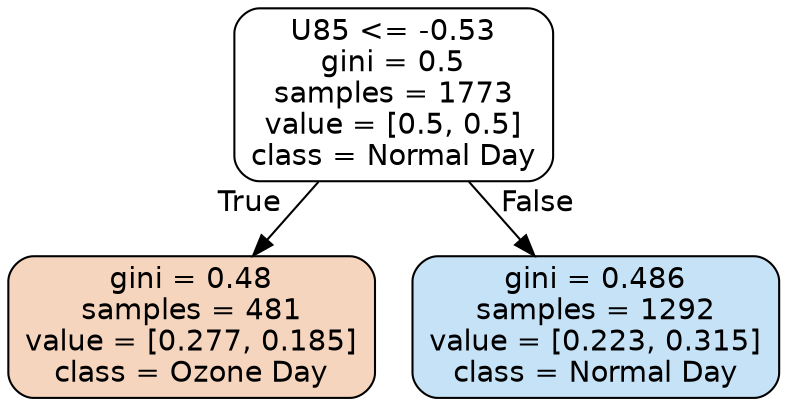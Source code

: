 digraph Tree {
node [shape=box, style="filled, rounded", color="black", fontname=helvetica] ;
edge [fontname=helvetica] ;
0 [label="U85 <= -0.53\ngini = 0.5\nsamples = 1773\nvalue = [0.5, 0.5]\nclass = Normal Day", fillcolor="#ffffff"] ;
1 [label="gini = 0.48\nsamples = 481\nvalue = [0.277, 0.185]\nclass = Ozone Day", fillcolor="#f6d5be"] ;
0 -> 1 [labeldistance=2.5, labelangle=45, headlabel="True"] ;
2 [label="gini = 0.486\nsamples = 1292\nvalue = [0.223, 0.315]\nclass = Normal Day", fillcolor="#c5e2f7"] ;
0 -> 2 [labeldistance=2.5, labelangle=-45, headlabel="False"] ;
}